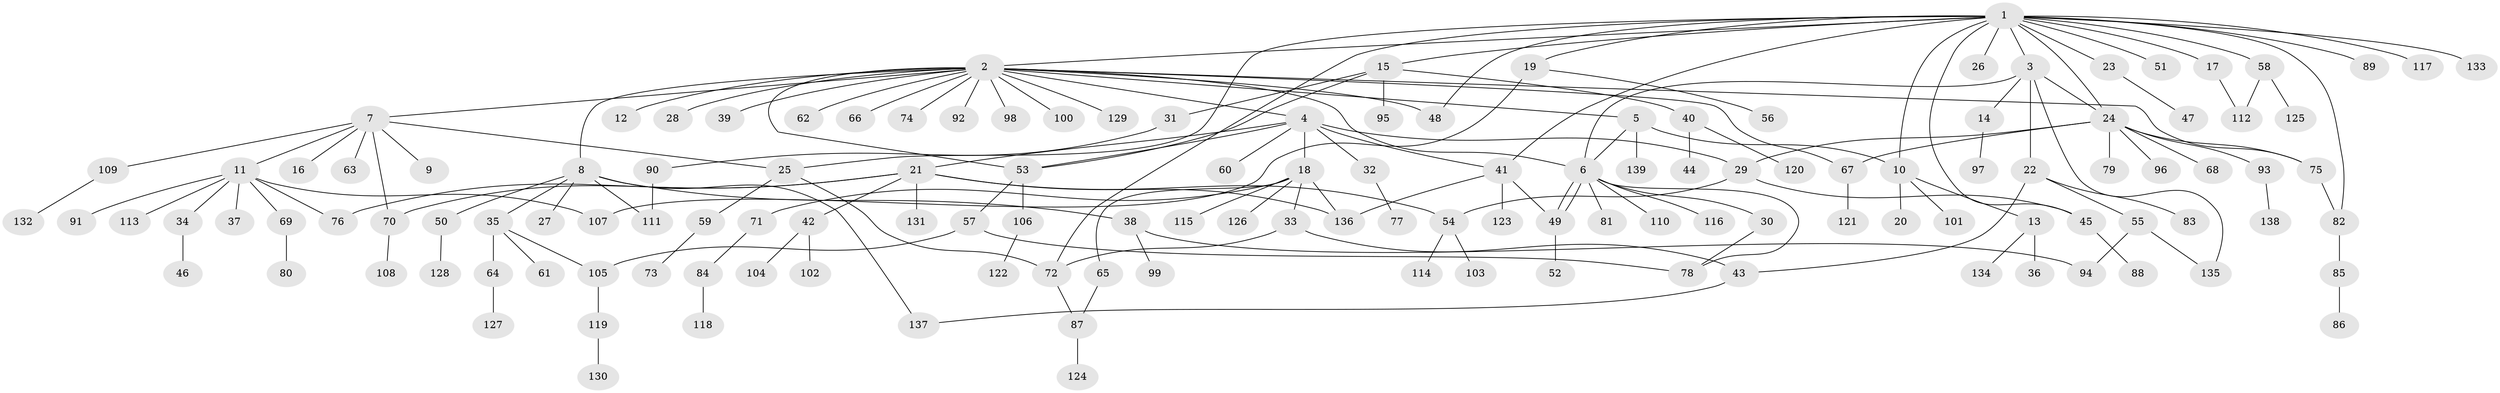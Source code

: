 // Generated by graph-tools (version 1.1) at 2025/25/03/09/25 03:25:58]
// undirected, 139 vertices, 172 edges
graph export_dot {
graph [start="1"]
  node [color=gray90,style=filled];
  1;
  2;
  3;
  4;
  5;
  6;
  7;
  8;
  9;
  10;
  11;
  12;
  13;
  14;
  15;
  16;
  17;
  18;
  19;
  20;
  21;
  22;
  23;
  24;
  25;
  26;
  27;
  28;
  29;
  30;
  31;
  32;
  33;
  34;
  35;
  36;
  37;
  38;
  39;
  40;
  41;
  42;
  43;
  44;
  45;
  46;
  47;
  48;
  49;
  50;
  51;
  52;
  53;
  54;
  55;
  56;
  57;
  58;
  59;
  60;
  61;
  62;
  63;
  64;
  65;
  66;
  67;
  68;
  69;
  70;
  71;
  72;
  73;
  74;
  75;
  76;
  77;
  78;
  79;
  80;
  81;
  82;
  83;
  84;
  85;
  86;
  87;
  88;
  89;
  90;
  91;
  92;
  93;
  94;
  95;
  96;
  97;
  98;
  99;
  100;
  101;
  102;
  103;
  104;
  105;
  106;
  107;
  108;
  109;
  110;
  111;
  112;
  113;
  114;
  115;
  116;
  117;
  118;
  119;
  120;
  121;
  122;
  123;
  124;
  125;
  126;
  127;
  128;
  129;
  130;
  131;
  132;
  133;
  134;
  135;
  136;
  137;
  138;
  139;
  1 -- 2;
  1 -- 3;
  1 -- 10;
  1 -- 15;
  1 -- 17;
  1 -- 19;
  1 -- 23;
  1 -- 24;
  1 -- 25;
  1 -- 26;
  1 -- 41;
  1 -- 45;
  1 -- 48;
  1 -- 51;
  1 -- 58;
  1 -- 72;
  1 -- 82;
  1 -- 89;
  1 -- 117;
  1 -- 133;
  2 -- 4;
  2 -- 5;
  2 -- 6;
  2 -- 7;
  2 -- 8;
  2 -- 12;
  2 -- 28;
  2 -- 39;
  2 -- 48;
  2 -- 53;
  2 -- 62;
  2 -- 66;
  2 -- 67;
  2 -- 74;
  2 -- 75;
  2 -- 92;
  2 -- 98;
  2 -- 100;
  2 -- 129;
  3 -- 6;
  3 -- 14;
  3 -- 22;
  3 -- 24;
  3 -- 135;
  4 -- 18;
  4 -- 21;
  4 -- 29;
  4 -- 32;
  4 -- 41;
  4 -- 53;
  4 -- 60;
  5 -- 6;
  5 -- 10;
  5 -- 139;
  6 -- 30;
  6 -- 49;
  6 -- 49;
  6 -- 78;
  6 -- 81;
  6 -- 110;
  6 -- 116;
  7 -- 9;
  7 -- 11;
  7 -- 16;
  7 -- 25;
  7 -- 63;
  7 -- 70;
  7 -- 109;
  8 -- 27;
  8 -- 35;
  8 -- 38;
  8 -- 50;
  8 -- 111;
  8 -- 137;
  10 -- 13;
  10 -- 20;
  10 -- 101;
  11 -- 34;
  11 -- 37;
  11 -- 69;
  11 -- 76;
  11 -- 91;
  11 -- 107;
  11 -- 113;
  13 -- 36;
  13 -- 134;
  14 -- 97;
  15 -- 31;
  15 -- 40;
  15 -- 53;
  15 -- 95;
  17 -- 112;
  18 -- 33;
  18 -- 65;
  18 -- 71;
  18 -- 115;
  18 -- 126;
  18 -- 136;
  19 -- 56;
  19 -- 107;
  21 -- 42;
  21 -- 54;
  21 -- 70;
  21 -- 76;
  21 -- 131;
  21 -- 136;
  22 -- 43;
  22 -- 55;
  22 -- 83;
  23 -- 47;
  24 -- 29;
  24 -- 67;
  24 -- 68;
  24 -- 75;
  24 -- 79;
  24 -- 93;
  24 -- 96;
  25 -- 59;
  25 -- 72;
  29 -- 45;
  29 -- 54;
  30 -- 78;
  31 -- 90;
  32 -- 77;
  33 -- 43;
  33 -- 72;
  34 -- 46;
  35 -- 61;
  35 -- 64;
  35 -- 105;
  38 -- 94;
  38 -- 99;
  40 -- 44;
  40 -- 120;
  41 -- 49;
  41 -- 123;
  41 -- 136;
  42 -- 102;
  42 -- 104;
  43 -- 137;
  45 -- 88;
  49 -- 52;
  50 -- 128;
  53 -- 57;
  53 -- 106;
  54 -- 103;
  54 -- 114;
  55 -- 94;
  55 -- 135;
  57 -- 78;
  57 -- 105;
  58 -- 112;
  58 -- 125;
  59 -- 73;
  64 -- 127;
  65 -- 87;
  67 -- 121;
  69 -- 80;
  70 -- 108;
  71 -- 84;
  72 -- 87;
  75 -- 82;
  82 -- 85;
  84 -- 118;
  85 -- 86;
  87 -- 124;
  90 -- 111;
  93 -- 138;
  105 -- 119;
  106 -- 122;
  109 -- 132;
  119 -- 130;
}
